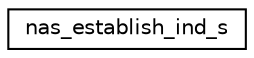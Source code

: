 digraph "Graphical Class Hierarchy"
{
 // LATEX_PDF_SIZE
  edge [fontname="Helvetica",fontsize="10",labelfontname="Helvetica",labelfontsize="10"];
  node [fontname="Helvetica",fontsize="10",shape=record];
  rankdir="LR";
  Node0 [label="nas_establish_ind_s",height=0.2,width=0.4,color="black", fillcolor="white", style="filled",URL="$structnas__establish__ind__s.html",tooltip=" "];
}

